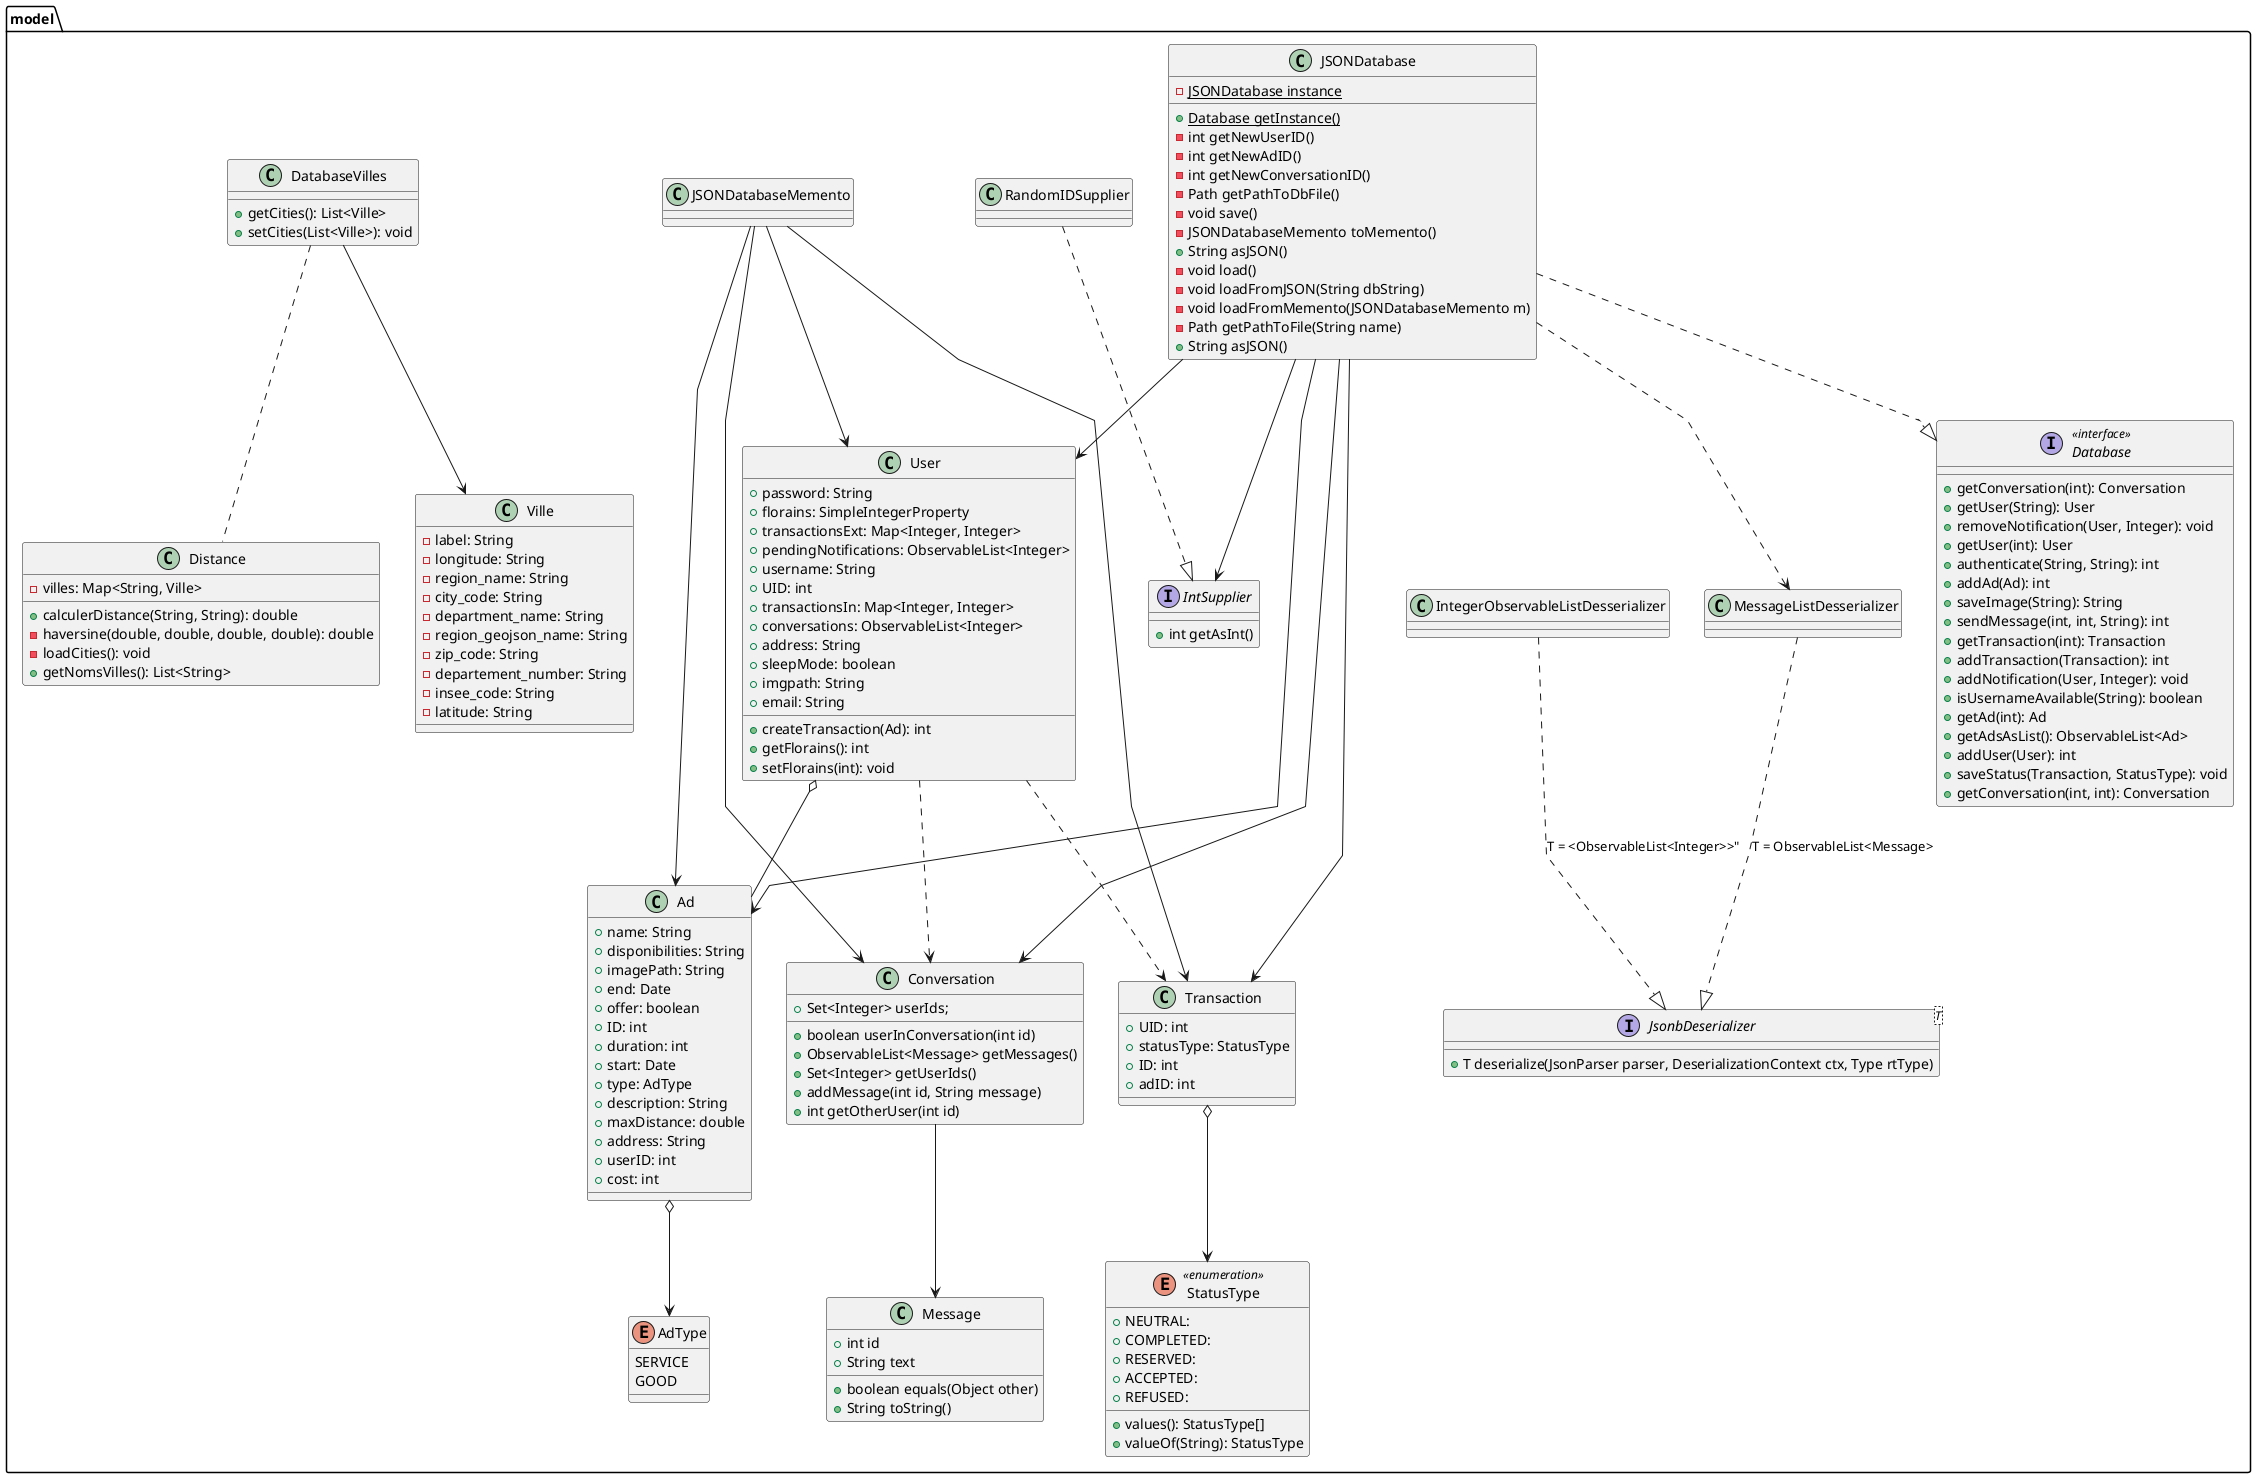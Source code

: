 @startuml "class"

skinparam linetype polyline
package model {
  class User {
    + password: String
    + florains: SimpleIntegerProperty
    + transactionsExt: Map<Integer, Integer>
    + pendingNotifications: ObservableList<Integer>
    + username: String
    + UID: int
    + transactionsIn: Map<Integer, Integer>
    + conversations: ObservableList<Integer>
    + address: String
    + sleepMode: boolean
    + imgpath: String
    + email: String
    + createTransaction(Ad): int
    + getFlorains(): int
    + setFlorains(int): void
  }
  User o-- Ad

  Enum AdType {
    SERVICE
    GOOD
  }

  class Ad {
  + name: String
  + disponibilities: String
  + imagePath: String
  + end: Date
  + offer: boolean
  + ID: int
  + duration: int
  + start: Date
  + type: AdType
  + description: String
  + maxDistance: double
  + address: String
  + userID: int
  + cost: int
}
  Ad o--> AdType

  interface Database << interface >> {
    + getConversation(int): Conversation
    + getUser(String): User
    + removeNotification(User, Integer): void
    + getUser(int): User
    + authenticate(String, String): int
    + addAd(Ad): int
    + saveImage(String): String
    + sendMessage(int, int, String): int
    + getTransaction(int): Transaction
    + addTransaction(Transaction): int
    + addNotification(User, Integer): void
    + isUsernameAvailable(String): boolean
    + getAd(int): Ad
    + getAdsAsList(): ObservableList<Ad>
    + addUser(User): int
    + saveStatus(Transaction, StatusType): void
    + getConversation(int, int): Conversation
  }

  class JSONDatabase {
    - {static} JSONDatabase instance
    + {static} Database getInstance()
    - int getNewUserID()
    - int getNewAdID()
    - int getNewConversationID()
    - Path getPathToDbFile()
    - void save()
    - JSONDatabaseMemento toMemento()
    + String asJSON()
    - void load()
    - void loadFromJSON(String dbString)
    - void loadFromMemento(JSONDatabaseMemento m)
    - Path getPathToFile(String name)
    + String asJSON()
  }

  class DatabaseVilles {
    + getCities(): List<Ville>
    + setCities(List<Ville>): void
  }

  DatabaseVilles.. Distance

  class Distance {
    - villes: Map<String, Ville>
    + calculerDistance(String, String): double
    - haversine(double, double, double, double): double
    - loadCities(): void
    + getNomsVilles(): List<String>
  }

  class Message {
    + int id
    + String text
    + boolean equals(Object other)
    + String toString()
  }

  class Conversation {
    + Set<Integer> userIds;
    + boolean userInConversation(int id)
    + ObservableList<Message> getMessages()
    + Set<Integer> getUserIds()
    + addMessage(int id, String message)
    + int getOtherUser(int id)
  }

  enum StatusType << enumeration >> {
    + NEUTRAL: 
    + COMPLETED: 
    + RESERVED: 
    + ACCEPTED: 
    + REFUSED: 
    + values(): StatusType[]
    + valueOf(String): StatusType
  }

  class Transaction {
    + UID: int
    + statusType: StatusType
    + ID: int
    + adID: int
  }

  class Ville {
    - label: String
    - longitude: String
    - region_name: String
    - city_code: String
    - department_name: String
    - region_geojson_name: String
    - zip_code: String
    - departement_number: String
    - insee_code: String
    - latitude: String
  }


  Conversation --> Message

  JSONDatabase --> IntSupplier
  JSONDatabase ..|> Database
  JSONDatabase --> User
  JSONDatabase --> Ad
  JSONDatabase --> Conversation
  interface IntSupplier {
    + int getAsInt()
  }

  DatabaseVilles --> Ville


  Transaction o--> StatusType
  JSONDatabaseMemento --> Transaction

  JSONDatabase --> Transaction
  JSONDatabaseMemento --> User
  JSONDatabaseMemento --> Ad
  JSONDatabaseMemento --> Conversation

  RandomIDSupplier ..|> IntSupplier
  User ..> Transaction
  User ..> Conversation

  JSONDatabase ..> MessageListDesserializer

  MessageListDesserializer ..|> JsonbDeserializer : "T = ObservableList<Message>"
  IntegerObservableListDesserializer ..|>   JsonbDeserializer: "T = <ObservableList<Integer>>""
  interface "JsonbDeserializer<T>" as JsonbDeserializer {
    + T deserialize(JsonParser parser, DeserializationContext ctx, Type rtType)
  }

}

@enduml